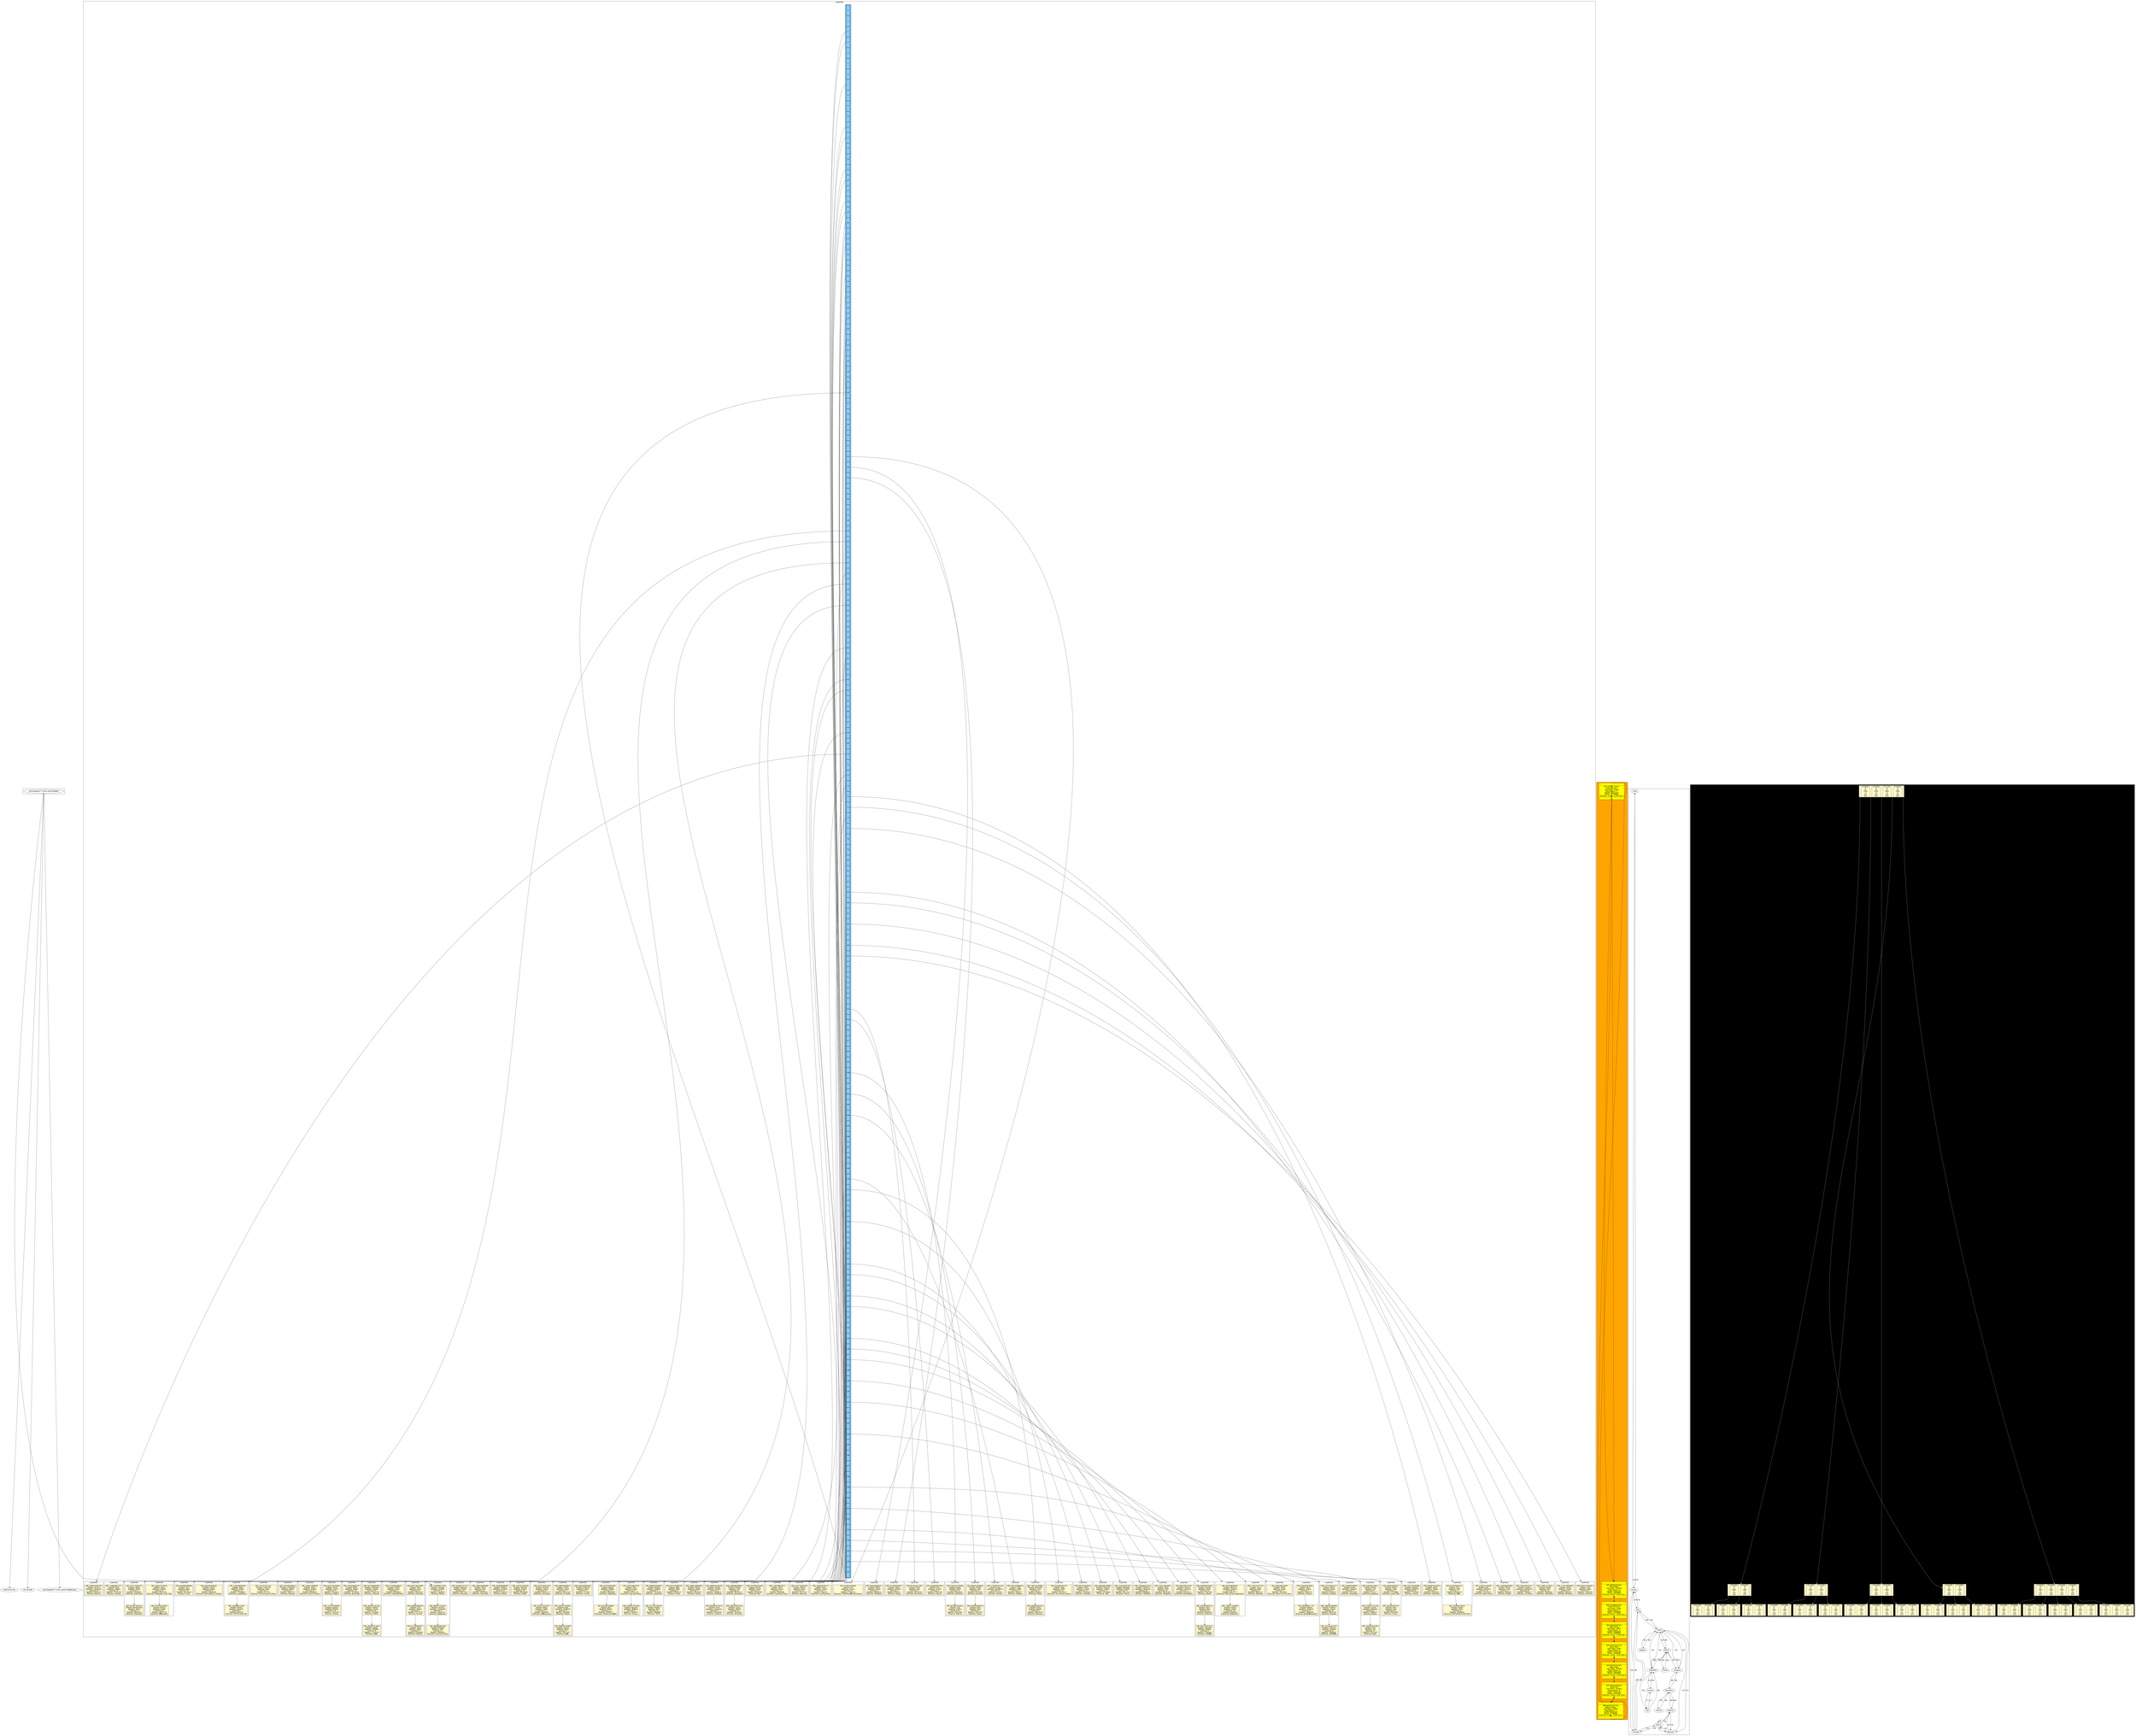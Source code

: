 digraph D {
 compound=true;
graph [size = 87];

subgraph cluster_BlockChain {

	 BCe0255ae69e9277129011a04876588bf0[label="e0255ae69e9277129011a04876588bf0"]

}subgraph cluster_TablaHash{
rankdir="LR";
 node[style=filled, fillcolor=lightskyblue,shape=rect];
graph[label="CLIENTES"];
 parent[label=<
<table border='1' cellborder='1'>
<tr><td port='port_0' HEIGHT="100">0</td></tr><tr><td port='port_1' HEIGHT="100">1</td></tr><tr><td port='port_2' HEIGHT="100">2</td></tr><tr><td port='port_3' HEIGHT="100">3</td></tr><tr><td port='port_4' HEIGHT="100">4</td></tr><tr><td port='port_5' HEIGHT="100">5</td></tr><tr><td port='port_6' HEIGHT="100">6</td></tr><tr><td port='port_7' HEIGHT="100">7</td></tr><tr><td port='port_8' HEIGHT="100">8</td></tr><tr><td port='port_9' HEIGHT="100">9</td></tr><tr><td port='port_10' HEIGHT="100">10</td></tr><tr><td port='port_11' HEIGHT="100">11</td></tr><tr><td port='port_12' HEIGHT="100">12</td></tr><tr><td port='port_13' HEIGHT="100">13</td></tr><tr><td port='port_14' HEIGHT="100">14</td></tr><tr><td port='port_15' HEIGHT="100">15</td></tr><tr><td port='port_16' HEIGHT="100">16</td></tr><tr><td port='port_17' HEIGHT="100">17</td></tr><tr><td port='port_18' HEIGHT="100">18</td></tr><tr><td port='port_19' HEIGHT="100">19</td></tr><tr><td port='port_20' HEIGHT="100">20</td></tr><tr><td port='port_21' HEIGHT="100">21</td></tr><tr><td port='port_22' HEIGHT="100">22</td></tr><tr><td port='port_23' HEIGHT="100">23</td></tr><tr><td port='port_24' HEIGHT="100">24</td></tr><tr><td port='port_25' HEIGHT="100">25</td></tr><tr><td port='port_26' HEIGHT="100">26</td></tr><tr><td port='port_27' HEIGHT="100">27</td></tr><tr><td port='port_28' HEIGHT="100">28</td></tr><tr><td port='port_29' HEIGHT="100">29</td></tr><tr><td port='port_30' HEIGHT="100">30</td></tr><tr><td port='port_31' HEIGHT="100">31</td></tr><tr><td port='port_32' HEIGHT="100">32</td></tr><tr><td port='port_33' HEIGHT="100">33</td></tr><tr><td port='port_34' HEIGHT="100">34</td></tr><tr><td port='port_35' HEIGHT="100">35</td></tr><tr><td port='port_36' HEIGHT="100">36</td></tr><tr><td port='port_37' HEIGHT="100">37</td></tr><tr><td port='port_38' HEIGHT="100">38</td></tr><tr><td port='port_39' HEIGHT="100">39</td></tr><tr><td port='port_40' HEIGHT="100">40</td></tr><tr><td port='port_41' HEIGHT="100">41</td></tr><tr><td port='port_42' HEIGHT="100">42</td></tr><tr><td port='port_43' HEIGHT="100">43</td></tr><tr><td port='port_44' HEIGHT="100">44</td></tr><tr><td port='port_45' HEIGHT="100">45</td></tr><tr><td port='port_46' HEIGHT="100">46</td></tr><tr><td port='port_47' HEIGHT="100">47</td></tr><tr><td port='port_48' HEIGHT="100">48</td></tr><tr><td port='port_49' HEIGHT="100">49</td></tr><tr><td port='port_50' HEIGHT="100">50</td></tr><tr><td port='port_51' HEIGHT="100">51</td></tr><tr><td port='port_52' HEIGHT="100">52</td></tr><tr><td port='port_53' HEIGHT="100">53</td></tr><tr><td port='port_54' HEIGHT="100">54</td></tr><tr><td port='port_55' HEIGHT="100">55</td></tr><tr><td port='port_56' HEIGHT="100">56</td></tr><tr><td port='port_57' HEIGHT="100">57</td></tr><tr><td port='port_58' HEIGHT="100">58</td></tr><tr><td port='port_59' HEIGHT="100">59</td></tr><tr><td port='port_60' HEIGHT="100">60</td></tr><tr><td port='port_61' HEIGHT="100">61</td></tr><tr><td port='port_62' HEIGHT="100">62</td></tr><tr><td port='port_63' HEIGHT="100">63</td></tr><tr><td port='port_64' HEIGHT="100">64</td></tr><tr><td port='port_65' HEIGHT="100">65</td></tr><tr><td port='port_66' HEIGHT="100">66</td></tr><tr><td port='port_67' HEIGHT="100">67</td></tr><tr><td port='port_68' HEIGHT="100">68</td></tr><tr><td port='port_69' HEIGHT="100">69</td></tr><tr><td port='port_70' HEIGHT="100">70</td></tr><tr><td port='port_71' HEIGHT="100">71</td></tr><tr><td port='port_72' HEIGHT="100">72</td></tr><tr><td port='port_73' HEIGHT="100">73</td></tr><tr><td port='port_74' HEIGHT="100">74</td></tr><tr><td port='port_75' HEIGHT="100">75</td></tr><tr><td port='port_76' HEIGHT="100">76</td></tr><tr><td port='port_77' HEIGHT="100">77</td></tr><tr><td port='port_78' HEIGHT="100">78</td></tr><tr><td port='port_79' HEIGHT="100">79</td></tr><tr><td port='port_80' HEIGHT="100">80</td></tr><tr><td port='port_81' HEIGHT="100">81</td></tr><tr><td port='port_82' HEIGHT="100">82</td></tr><tr><td port='port_83' HEIGHT="100">83</td></tr><tr><td port='port_84' HEIGHT="100">84</td></tr><tr><td port='port_85' HEIGHT="100">85</td></tr><tr><td port='port_86' HEIGHT="100">86</td></tr><tr><td port='port_87' HEIGHT="100">87</td></tr><tr><td port='port_88' HEIGHT="100">88</td></tr><tr><td port='port_89' HEIGHT="100">89</td></tr><tr><td port='port_90' HEIGHT="100">90</td></tr><tr><td port='port_91' HEIGHT="100">91</td></tr><tr><td port='port_92' HEIGHT="100">92</td></tr><tr><td port='port_93' HEIGHT="100">93</td></tr><tr><td port='port_94' HEIGHT="100">94</td></tr><tr><td port='port_95' HEIGHT="100">95</td></tr><tr><td port='port_96' HEIGHT="100">96</td></tr><tr><td port='port_97' HEIGHT="100">97</td></tr><tr><td port='port_98' HEIGHT="100">98</td></tr><tr><td port='port_99' HEIGHT="100">99</td></tr><tr><td port='port_100' HEIGHT="100">100</td></tr><tr><td port='port_101' HEIGHT="100">101</td></tr><tr><td port='port_102' HEIGHT="100">102</td></tr><tr><td port='port_103' HEIGHT="100">103</td></tr><tr><td port='port_104' HEIGHT="100">104</td></tr><tr><td port='port_105' HEIGHT="100">105</td></tr><tr><td port='port_106' HEIGHT="100">106</td></tr><tr><td port='port_107' HEIGHT="100">107</td></tr><tr><td port='port_108' HEIGHT="100">108</td></tr><tr><td port='port_109' HEIGHT="100">109</td></tr><tr><td port='port_110' HEIGHT="100">110</td></tr><tr><td port='port_111' HEIGHT="100">111</td></tr><tr><td port='port_112' HEIGHT="100">112</td></tr><tr><td port='port_113' HEIGHT="100">113</td></tr><tr><td port='port_114' HEIGHT="100">114</td></tr><tr><td port='port_115' HEIGHT="100">115</td></tr><tr><td port='port_116' HEIGHT="100">116</td></tr><tr><td port='port_117' HEIGHT="100">117</td></tr><tr><td port='port_118' HEIGHT="100">118</td></tr><tr><td port='port_119' HEIGHT="100">119</td></tr><tr><td port='port_120' HEIGHT="100">120</td></tr><tr><td port='port_121' HEIGHT="100">121</td></tr><tr><td port='port_122' HEIGHT="100">122</td></tr><tr><td port='port_123' HEIGHT="100">123</td></tr><tr><td port='port_124' HEIGHT="100">124</td></tr><tr><td port='port_125' HEIGHT="100">125</td></tr><tr><td port='port_126' HEIGHT="100">126</td></tr><tr><td port='port_127' HEIGHT="100">127</td></tr><tr><td port='port_128' HEIGHT="100">128</td></tr><tr><td port='port_129' HEIGHT="100">129</td></tr><tr><td port='port_130' HEIGHT="100">130</td></tr><tr><td port='port_131' HEIGHT="100">131</td></tr><tr><td port='port_132' HEIGHT="100">132</td></tr><tr><td port='port_133' HEIGHT="100">133</td></tr><tr><td port='port_134' HEIGHT="100">134</td></tr><tr><td port='port_135' HEIGHT="100">135</td></tr><tr><td port='port_136' HEIGHT="100">136</td></tr><tr><td port='port_137' HEIGHT="100">137</td></tr><tr><td port='port_138' HEIGHT="100">138</td></tr><tr><td port='port_139' HEIGHT="100">139</td></tr><tr><td port='port_140' HEIGHT="100">140</td></tr><tr><td port='port_141' HEIGHT="100">141</td></tr><tr><td port='port_142' HEIGHT="100">142</td></tr><tr><td port='port_143' HEIGHT="100">143</td></tr><tr><td port='port_144' HEIGHT="100">144</td></tr><tr><td port='port_145' HEIGHT="100">145</td></tr><tr><td port='port_146' HEIGHT="100">146</td></tr><tr><td port='port_147' HEIGHT="100">147</td></tr></table>
>];
subgraph cluster_Clientes2{
 rankdir="LR";
 node[style=filled, fillcolor=lemonchiffon1, shape=record];
9373184849326[label="DPI: 9373184849326\nNombre: Cheyenne\nApellidos: Stanley\nGenerod: M\nTelefono: 76405798\nDireccion: Coihueco"];
	9373184849326->4818557261434;
4818557261434[label="DPI: 4818557261434\nNombre: Noelani\nApellidos: Strong\nGenerod: M\nTelefono: 47169915\nDireccion: Pilibhit"];
	4818557261434->2919897975502;
2919897975502[label="DPI: 2919897975502\nNombre: Joseph\nApellidos: Wheeler\nGenerod: M\nTelefono: 11391223\nDireccion: Ja�n"];
	}
parent:port_2 -> 9373184849326 [lhead=cluster_Clientes2];

subgraph cluster_Clientes3{
 rankdir="LR";
 node[style=filled, fillcolor=lemonchiffon1, shape=record];
3713082384819[label="DPI: 3713082384819\nNombre: Neville\nApellidos: Sears\nGenerod: F\nTelefono: 38038604\nDireccion: Oberpullendorf"];
	}
parent:port_3 -> 3713082384819 [lhead=cluster_Clientes3];

subgraph cluster_Clientes7{
 rankdir="LR";
 node[style=filled, fillcolor=lemonchiffon1, shape=record];
4873746570663[label="DPI: 4873746570663\nNombre: Edan\nApellidos: Jarvis\nGenerod: M\nTelefono: 56056140\nDireccion: Cincinnati"];
	4873746570663->4408643895203;
4408643895203[label="DPI: 4408643895203\nNombre: Carl\nApellidos: Hurley\nGenerod: F\nTelefono: 32775706\nDireccion: Termoli"];
	4408643895203->6778404083327;
6778404083327[label="DPI: 6778404083327\nNombre: Tarik\nApellidos: Mayer\nGenerod: F\nTelefono: 62434099\nDireccion: Glasgow"];
	}
parent:port_7 -> 4873746570663 [lhead=cluster_Clientes7];

subgraph cluster_Clientes11{
 rankdir="LR";
 node[style=filled, fillcolor=lemonchiffon1, shape=record];
5420601357515[label="DPI: 5420601357515\nNombre: Jameson\nApellidos: Norton\nGenerod: M\nTelefono: 69077353\nDireccion: Barrhead"];
	}
parent:port_11 -> 5420601357515 [lhead=cluster_Clientes11];

subgraph cluster_Clientes12{
 rankdir="LR";
 node[style=filled, fillcolor=lemonchiffon1, shape=record];
1883140684968[label="DPI: 1883140684968\nNombre: Sierra\nApellidos: Hart\nGenerod: M\nTelefono: 33978924\nDireccion: Chicoutimi"];
	}
parent:port_12 -> 1883140684968 [lhead=cluster_Clientes12];

subgraph cluster_Clientes15{
 rankdir="LR";
 node[style=filled, fillcolor=lemonchiffon1, shape=record];
8329008488995[label="DPI: 8329008488995\nNombre: Sydnee\nApellidos: Erickson\nGenerod: M\nTelefono: 61826120\nDireccion: Mezen"];
	}
parent:port_15 -> 8329008488995 [lhead=cluster_Clientes15];

subgraph cluster_Clientes16{
 rankdir="LR";
 node[style=filled, fillcolor=lemonchiffon1, shape=record];
1297611362336[label="DPI: 1297611362336\nNombre: Maryam\nApellidos: Frazier\nGenerod: M\nTelefono: 96152696\nDireccion: Mellet"];
	}
parent:port_16 -> 1297611362336 [lhead=cluster_Clientes16];

subgraph cluster_Clientes18{
 rankdir="LR";
 node[style=filled, fillcolor=lemonchiffon1, shape=record];
0518724331258[label="DPI: 0518724331258\nNombre: Richard\nApellidos: Sexton\nGenerod: M\nTelefono: 65291137\nDireccion: Sevastopol"];
	0518724331258->9129275415670;
9129275415670[label="DPI: 9129275415670\nNombre: Xenos\nApellidos: Valdez\nGenerod: F\nTelefono: 36593937\nDireccion: Ch�teauroux"];
	}
parent:port_18 -> 0518724331258 [lhead=cluster_Clientes18];

subgraph cluster_Clientes19{
 rankdir="LR";
 node[style=filled, fillcolor=lemonchiffon1, shape=record];
4983784286071[label="DPI: 4983784286071\nNombre: Carlos\nApellidos: Cortez\nGenerod: F\nTelefono: 60615140\nDireccion: Lo Espejo"];
	4983784286071->5687015749487;
5687015749487[label="DPI: 5687015749487\nNombre: Kylie\nApellidos: Frederick\nGenerod: F\nTelefono: 9350899\nDireccion: Fauglia"];
	5687015749487->9993692792863;
9993692792863[label="DPI: 9993692792863\nNombre: Sawyer\nApellidos: Reyes\nGenerod: F\nTelefono: 56671027\nDireccion: Ja�n"];
	}
parent:port_19 -> 4983784286071 [lhead=cluster_Clientes19];

subgraph cluster_Clientes20{
 rankdir="LR";
 node[style=filled, fillcolor=lemonchiffon1, shape=record];
4977643504260[label="DPI: 4977643504260\nNombre: Jessica\nApellidos: Phillips\nGenerod: M\nTelefono: 60645869\nDireccion: Mapiripana"];
	4977643504260->6474194328868;
6474194328868[label="DPI: 6474194328868\nNombre: Jael\nApellidos: Brooks\nGenerod: M\nTelefono: 20006857\nDireccion: Chalon-sur-Sa�ne"];
	}
parent:port_20 -> 4977643504260 [lhead=cluster_Clientes20];

subgraph cluster_Clientes21{
 rankdir="LR";
 node[style=filled, fillcolor=lemonchiffon1, shape=record];
1078746593749[label="DPI: 1078746593749\nNombre: Kibo\nApellidos: Payne\nGenerod: F\nTelefono: 48791153\nDireccion: Lens-Saint-Remy"];
	1078746593749->8196321793109;
8196321793109[label="DPI: 8196321793109\nNombre: Bernard\nApellidos: Hoffman\nGenerod: F\nTelefono: 30606377\nDireccion: Grimma"];
	}
parent:port_21 -> 1078746593749 [lhead=cluster_Clientes21];

subgraph cluster_Clientes22{
 rankdir="LR";
 node[style=filled, fillcolor=lemonchiffon1, shape=record];
8669591306594[label="DPI: 8669591306594\nNombre: Rachel\nApellidos: Hatfield\nGenerod: F\nTelefono: 73214286\nDireccion: Camarones"];
	8669591306594->3111231296750;
3111231296750[label="DPI: 3111231296750\nNombre: Noelani\nApellidos: Buck\nGenerod: M\nTelefono: 44669987\nDireccion: Millet"];
	}
parent:port_22 -> 8669591306594 [lhead=cluster_Clientes22];

subgraph cluster_Clientes25{
 rankdir="LR";
 node[style=filled, fillcolor=lemonchiffon1, shape=record];
2686125895389[label="DPI: 2686125895389\nNombre: Nathan\nApellidos: Briggs\nGenerod: F\nTelefono: 46453032\nDireccion: Limena"];
	}
parent:port_25 -> 2686125895389 [lhead=cluster_Clientes25];

subgraph cluster_Clientes26{
 rankdir="LR";
 node[style=filled, fillcolor=lemonchiffon1, shape=record];
5999555549138[label="DPI: 5999555549138\nNombre: George\nApellidos: Moreno\nGenerod: F\nTelefono: 34288324\nDireccion: Markham"];
	5999555549138->8930381072670;
8930381072670[label="DPI: 8930381072670\nNombre: Tarik\nApellidos: Stevenson\nGenerod: F\nTelefono: 43235336\nDireccion: Cockburn"];
	}
parent:port_26 -> 5999555549138 [lhead=cluster_Clientes26];

subgraph cluster_Clientes29{
 rankdir="LR";
 node[style=filled, fillcolor=lemonchiffon1, shape=record];
4606480269853[label="DPI: 4606480269853\nNombre: Hashim\nApellidos: York\nGenerod: M\nTelefono: 38874219\nDireccion: Jauchelette"];
	4606480269853->8460220587345;
8460220587345[label="DPI: 8460220587345\nNombre: Lucius\nApellidos: Malone\nGenerod: M\nTelefono: 55534561\nDireccion: Assiniboia"];
	}
parent:port_29 -> 4606480269853 [lhead=cluster_Clientes29];

subgraph cluster_Clientes31{
 rankdir="LR";
 node[style=filled, fillcolor=lemonchiffon1, shape=record];
5673491525039[label="DPI: 5673491525039\nNombre: Jessica\nApellidos: Lyons\nGenerod: M\nTelefono: 84009788\nDireccion: Ede"];
	}
parent:port_31 -> 5673491525039 [lhead=cluster_Clientes31];

subgraph cluster_Clientes33{
 rankdir="LR";
 node[style=filled, fillcolor=lemonchiffon1, shape=record];
1706798815673[label="DPI: 1706798815673\nNombre: Maris\nApellidos: Mccoy\nGenerod: M\nTelefono: 96634099\nDireccion: Saint-Jean-Geest"];
	}
parent:port_33 -> 1706798815673 [lhead=cluster_Clientes33];

subgraph cluster_Clientes35{
 rankdir="LR";
 node[style=filled, fillcolor=lemonchiffon1, shape=record];
5537726361959[label="DPI: 5537726361959\nNombre: Fatima\nApellidos: Byers\nGenerod: M\nTelefono: 53537553\nDireccion: Bayreuth"];
	}
parent:port_35 -> 5537726361959 [lhead=cluster_Clientes35];

subgraph cluster_Clientes36{
 rankdir="LR";
 node[style=filled, fillcolor=lemonchiffon1, shape=record];
2566539704112[label="DPI: 2566539704112\nNombre: Raya\nApellidos: Carson\nGenerod: F\nTelefono: 2564732\nDireccion: Sart-Eustache"];
	}
parent:port_36 -> 2566539704112 [lhead=cluster_Clientes36];

subgraph cluster_Clientes42{
 rankdir="LR";
 node[style=filled, fillcolor=lemonchiffon1, shape=record];
3279031564682[label="DPI: 3279031564682\nNombre: Kai\nApellidos: Franco\nGenerod: M\nTelefono: 77891911\nDireccion: Grand-Rosi�re-Hottomont"];
	}
parent:port_42 -> 3279031564682 [lhead=cluster_Clientes42];

subgraph cluster_Clientes43{
 rankdir="LR";
 node[style=filled, fillcolor=lemonchiffon1, shape=record];
5654548344527[label="DPI: 5654548344527\nNombre: Asher\nApellidos: Terrell\nGenerod: F\nTelefono: 59693314\nDireccion: Waitakere"];
	}
parent:port_43 -> 5654548344527 [lhead=cluster_Clientes43];

subgraph cluster_Clientes44{
 rankdir="LR";
 node[style=filled, fillcolor=lemonchiffon1, shape=record];
5737603292072[label="DPI: 5737603292072\nNombre: Nolan\nApellidos: Howard\nGenerod: F\nTelefono: 9689111\nDireccion: Lampa"];
	}
parent:port_44 -> 5737603292072 [lhead=cluster_Clientes44];

subgraph cluster_Clientes49{
 rankdir="LR";
 node[style=filled, fillcolor=lemonchiffon1, shape=record];
7139580611377[label="DPI: 7139580611377\nNombre: Mara\nApellidos: Wilkins\nGenerod: M\nTelefono: 76795189\nDireccion: Miryang"];
	}
parent:port_49 -> 7139580611377 [lhead=cluster_Clientes49];

subgraph cluster_Clientes50{
 rankdir="LR";
 node[style=filled, fillcolor=lemonchiffon1, shape=record];
9757178323374[label="DPI: 9757178323374\nNombre: Hayfa\nApellidos: Duran\nGenerod: F\nTelefono: 53409581\nDireccion: Grand-Leez"];
	9757178323374->8513677824322;
8513677824322[label="DPI: 8513677824322\nNombre: Buckminster\nApellidos: Nixon\nGenerod: F\nTelefono: 66655914\nDireccion: Enterprise"];
	}
parent:port_50 -> 9757178323374 [lhead=cluster_Clientes50];

subgraph cluster_Clientes52{
 rankdir="LR";
 node[style=filled, fillcolor=lemonchiffon1, shape=record];
2495374578416[label="DPI: 2495374578416\nNombre: Quinn\nApellidos: Shelton\nGenerod: F\nTelefono: 53287026\nDireccion: Waidhofen an der Ybbs"];
	2495374578416->9759532410044;
9759532410044[label="DPI: 9759532410044\nNombre: Declan\nApellidos: Bright\nGenerod: M\nTelefono: 99697163\nDireccion: R�dermark"];
	}
parent:port_52 -> 2495374578416 [lhead=cluster_Clientes52];

subgraph cluster_Clientes53{
 rankdir="LR";
 node[style=filled, fillcolor=lemonchiffon1, shape=record];
6853678660409[label="DPI: 6853678660409\nNombre: Shoshana\nApellidos: Howe\nGenerod: F\nTelefono: 4727606\nDireccion: Futrono"];
	}
parent:port_53 -> 6853678660409 [lhead=cluster_Clientes53];

subgraph cluster_Clientes54{
 rankdir="LR";
 node[style=filled, fillcolor=lemonchiffon1, shape=record];
9502963398846[label="DPI: 9502963398846\nNombre: Levi\nApellidos: Rojas\nGenerod: M\nTelefono: 58118245\nDireccion: Ways"];
	}
parent:port_54 -> 9502963398846 [lhead=cluster_Clientes54];

subgraph cluster_Clientes56{
 rankdir="LR";
 node[style=filled, fillcolor=lemonchiffon1, shape=record];
6581381668196[label="DPI: 6581381668196\nNombre: Calista\nApellidos: Atkins\nGenerod: F\nTelefono: 36063466\nDireccion: Sant'Eufemia a Maiella"];
	}
parent:port_56 -> 6581381668196 [lhead=cluster_Clientes56];

subgraph cluster_Clientes60{
 rankdir="LR";
 node[style=filled, fillcolor=lemonchiffon1, shape=record];
7595039835360[label="DPI: 7595039835360\nNombre: Jesse\nApellidos: Molina\nGenerod: M\nTelefono: 17639809\nDireccion: Gandhidham"];
	7595039835360->1446098715428;
1446098715428[label="DPI: 1446098715428\nNombre: Phelan\nApellidos: Ramirez\nGenerod: F\nTelefono: 6803143\nDireccion: Ville de Maniwaki"];
	}
parent:port_60 -> 7595039835360 [lhead=cluster_Clientes60];

subgraph cluster_Clientes61{
 rankdir="LR";
 node[style=filled, fillcolor=lemonchiffon1, shape=record];
9571373488729[label="DPI: 9571373488729\nNombre: Keely\nApellidos: Kline\nGenerod: F\nTelefono: 58961572\nDireccion: Gooik"];
	}
parent:port_61 -> 9571373488729 [lhead=cluster_Clientes61];

subgraph cluster_Clientes63{
 rankdir="LR";
 node[style=filled, fillcolor=lemonchiffon1, shape=record];
1107471077147[label="DPI: 1107471077147\nNombre: Chadwick\nApellidos: Ayala\nGenerod: F\nTelefono: 567790\nDireccion: San Giovanni la Punta"];
	}
parent:port_63 -> 1107471077147 [lhead=cluster_Clientes63];

subgraph cluster_Clientes64{
 rankdir="LR";
 node[style=filled, fillcolor=lemonchiffon1, shape=record];
3357030498212[label="DPI: 3357030498212\nNombre: Chancellor\nApellidos: Adkins\nGenerod: F\nTelefono: 93692715\nDireccion: Bassiano"];
	}
parent:port_64 -> 3357030498212 [lhead=cluster_Clientes64];

subgraph cluster_Clientes68{
 rankdir="LR";
 node[style=filled, fillcolor=lemonchiffon1, shape=record];
5530157984908[label="DPI: 5530157984908\nNombre: Tanya\nApellidos: Dunlap\nGenerod: M\nTelefono: 29998653\nDireccion: Selva di Cadore"];
	}
parent:port_68 -> 5530157984908 [lhead=cluster_Clientes68];

subgraph cluster_Clientes70{
 rankdir="LR";
 node[style=filled, fillcolor=lemonchiffon1, shape=record];
0083192945182[label="DPI: 0083192945182\nNombre: Octavia\nApellidos: Velasquez\nGenerod: M\nTelefono: 50264157\nDireccion: Biryuch"];
	}
parent:port_70 -> 0083192945182 [lhead=cluster_Clientes70];

subgraph cluster_Clientes72{
 rankdir="LR";
 node[style=filled, fillcolor=lemonchiffon1, shape=record];
6412735533384[label="DPI: 6412735533384\nNombre: Wyatt\nApellidos: Garcia\nGenerod: F\nTelefono: 53510815\nDireccion: Gulfport"];
	6412735533384->1251970308392;
1251970308392[label="DPI: 1251970308392\nNombre: Jasmine\nApellidos: Preston\nGenerod: M\nTelefono: 17452378\nDireccion: Ponoka"];
	}
parent:port_72 -> 6412735533384 [lhead=cluster_Clientes72];

subgraph cluster_Clientes73{
 rankdir="LR";
 node[style=filled, fillcolor=lemonchiffon1, shape=record];
7501929582237[label="DPI: 7501929582237\nNombre: Blake\nApellidos: Palmer\nGenerod: M\nTelefono: 52216944\nDireccion: Anchorage"];
	}
parent:port_73 -> 7501929582237 [lhead=cluster_Clientes73];

subgraph cluster_Clientes74{
 rankdir="LR";
 node[style=filled, fillcolor=lemonchiffon1, shape=record];
6356873104326[label="DPI: 6356873104326\nNombre: Wyatt\nApellidos: Tillman\nGenerod: F\nTelefono: 87363420\nDireccion: Wolvertem"];
	}
parent:port_74 -> 6356873104326 [lhead=cluster_Clientes74];

subgraph cluster_Clientes75{
 rankdir="LR";
 node[style=filled, fillcolor=lemonchiffon1, shape=record];
6512903047531[label="DPI: 6512903047531\nNombre: Ulric\nApellidos: Wolf\nGenerod: F\nTelefono: 86420478\nDireccion: Ja�n"];
	6512903047531->0556854739331;
0556854739331[label="DPI: 0556854739331\nNombre: Martin\nApellidos: Moss\nGenerod: F\nTelefono: 58898832\nDireccion: Bad Neuenahr-Ahrweiler"];
	}
parent:port_75 -> 6512903047531 [lhead=cluster_Clientes75];

subgraph cluster_Clientes76{
 rankdir="LR";
 node[style=filled, fillcolor=lemonchiffon1, shape=record];
1259290137536[label="DPI: 1259290137536\nNombre: Marsden\nApellidos: Mueller\nGenerod: F\nTelefono: 14409926\nDireccion: Bekasi"];
	1259290137536->8946371181420;
8946371181420[label="DPI: 8946371181420\nNombre: Zenaida\nApellidos: Castaneda\nGenerod: F\nTelefono: 28201222\nDireccion: Balikpapan"];
	8946371181420->5863863821928;
5863863821928[label="DPI: 5863863821928\nNombre: Brenden\nApellidos: Solis\nGenerod: M\nTelefono: 49609001\nDireccion: San Juan de Dios"];
	}
parent:port_76 -> 1259290137536 [lhead=cluster_Clientes76];

subgraph cluster_Clientes77{
 rankdir="LR";
 node[style=filled, fillcolor=lemonchiffon1, shape=record];
2146121164569[label="DPI: 2146121164569\nNombre: Jack\nApellidos: Peterson\nGenerod: M\nTelefono: 16479509\nDireccion: Saint-Vincent"];
	}
parent:port_77 -> 2146121164569 [lhead=cluster_Clientes77];

subgraph cluster_Clientes83{
 rankdir="LR";
 node[style=filled, fillcolor=lemonchiffon1, shape=record];
7404926693939[label="DPI: 7404926693939\nNombre: Xerxes\nApellidos: Gross\nGenerod: F\nTelefono: 3660425\nDireccion: Hospet"];
	}
parent:port_83 -> 7404926693939 [lhead=cluster_Clientes83];

subgraph cluster_Clientes84{
 rankdir="LR";
 node[style=filled, fillcolor=lemonchiffon1, shape=record];
2924104525712[label="DPI: 2924104525712\nNombre: Camilla\nApellidos: Henderson\nGenerod: M\nTelefono: 74966517\nDireccion: Los Patios"];
	}
parent:port_84 -> 2924104525712 [lhead=cluster_Clientes84];

subgraph cluster_Clientes86{
 rankdir="LR";
 node[style=filled, fillcolor=lemonchiffon1, shape=record];
5790511778222[label="DPI: 5790511778222\nNombre: Hedda\nApellidos: Pate\nGenerod: M\nTelefono: 70050863\nDireccion: Yellowknife"];
	}
parent:port_86 -> 5790511778222 [lhead=cluster_Clientes86];

subgraph cluster_Clientes88{
 rankdir="LR";
 node[style=filled, fillcolor=lemonchiffon1, shape=record];
1747479684508[label="DPI: 1747479684508\nNombre: Daria\nApellidos: Trujillo\nGenerod: F\nTelefono: 44025971\nDireccion: Burdinne"];
	}
parent:port_88 -> 1747479684508 [lhead=cluster_Clientes88];

subgraph cluster_Clientes89{
 rankdir="LR";
 node[style=filled, fillcolor=lemonchiffon1, shape=record];
8324722614641[label="DPI: 8324722614641\nNombre: Suki\nApellidos: Kemp\nGenerod: F\nTelefono: 41906256\nDireccion: Rovereto"];
	}
parent:port_89 -> 8324722614641 [lhead=cluster_Clientes89];

subgraph cluster_Clientes94{
 rankdir="LR";
 node[style=filled, fillcolor=lemonchiffon1, shape=record];
8279254155582[label="DPI: 8279254155582\nNombre: Bruce\nApellidos: Diaz\nGenerod: F\nTelefono: 38762836\nDireccion: Bon Accord"];
	}
parent:port_94 -> 8279254155582 [lhead=cluster_Clientes94];

subgraph cluster_Clientes95{
 rankdir="LR";
 node[style=filled, fillcolor=lemonchiffon1, shape=record];
4420836927683[label="DPI: 4420836927683\nNombre: Otto\nApellidos: Powers\nGenerod: F\nTelefono: 59850746\nDireccion: Lautaro"];
	}
parent:port_95 -> 4420836927683 [lhead=cluster_Clientes95];

subgraph cluster_Clientes100{
 rankdir="LR";
 node[style=filled, fillcolor=lemonchiffon1, shape=record];
2051621259388[label="DPI: 2051621259388\nNombre: Jordan\nApellidos: Kline\nGenerod: M\nTelefono: 99018658\nDireccion: Lukhovitsy"];
	2051621259388->8479915254812;
8479915254812[label="DPI: 8479915254812\nNombre: Clio\nApellidos: Mullen\nGenerod: M\nTelefono: 64350492\nDireccion: Beerzel"];
	}
parent:port_100 -> 2051621259388 [lhead=cluster_Clientes100];

subgraph cluster_Clientes102{
 rankdir="LR";
 node[style=filled, fillcolor=lemonchiffon1, shape=record];
9991675839622[label="DPI: 9991675839622\nNombre: Xander\nApellidos: Leon\nGenerod: M\nTelefono: 66761300\nDireccion: Saavedra"];
	9991675839622->0441666186474;
0441666186474[label="DPI: 0441666186474\nNombre: Alice\nApellidos: Rosa\nGenerod: F\nTelefono: 32918320\nDireccion: Juneau"];
	}
parent:port_102 -> 9991675839622 [lhead=cluster_Clientes102];

subgraph cluster_Clientes104{
 rankdir="LR";
 node[style=filled, fillcolor=lemonchiffon1, shape=record];
1732981910144[label="DPI: 1732981910144\nNombre: Dana\nApellidos: Blackburn\nGenerod: M\nTelefono: 6752636\nDireccion: Terrance"];
	}
parent:port_104 -> 1732981910144 [lhead=cluster_Clientes104];

subgraph cluster_Clientes110{
 rankdir="LR";
 node[style=filled, fillcolor=lemonchiffon1, shape=record];
7951782069410[label="DPI: 7951782069410\nNombre: Suki\nApellidos: Griffin\nGenerod: F\nTelefono: 28598377\nDireccion: Spokane"];
	}
parent:port_110 -> 7951782069410 [lhead=cluster_Clientes110];

subgraph cluster_Clientes111{
 rankdir="LR";
 node[style=filled, fillcolor=lemonchiffon1, shape=record];
7406721062987[label="DPI: 7406721062987\nNombre: Alexander\nApellidos: Lowe\nGenerod: F\nTelefono: 8918013\nDireccion: Orbais"];
	7406721062987->5846433322355;
5846433322355[label="DPI: 5846433322355\nNombre: Erich\nApellidos: Bender\nGenerod: F\nTelefono: 98874616\nDireccion: Enterpris"];
	}
parent:port_111 -> 7406721062987 [lhead=cluster_Clientes111];

subgraph cluster_Clientes114{
 rankdir="LR";
 node[style=filled, fillcolor=lemonchiffon1, shape=record];
4333002035702[label="DPI: 4333002035702\nNombre: Gage\nApellidos: Short\nGenerod: M\nTelefono: 30678124\nDireccion: San Giovanni Lipioni"];
	}
parent:port_114 -> 4333002035702 [lhead=cluster_Clientes114];

subgraph cluster_Clientes118{
 rankdir="LR";
 node[style=filled, fillcolor=lemonchiffon1, shape=record];
8407153328554[label="DPI: 8407153328554\nNombre: Elton\nApellidos: Conner\nGenerod: M\nTelefono: 75264338\nDireccion: Warangal"];
	}
parent:port_118 -> 8407153328554 [lhead=cluster_Clientes118];

subgraph cluster_Clientes119{
 rankdir="LR";
 node[style=filled, fillcolor=lemonchiffon1, shape=record];
8064006748995[label="DPI: 8064006748995\nNombre: Christine\nApellidos: Melton\nGenerod: F\nTelefono: 53740864\nDireccion: Velsk"];
	}
parent:port_119 -> 8064006748995 [lhead=cluster_Clientes119];

subgraph cluster_Clientes121{
 rankdir="LR";
 node[style=filled, fillcolor=lemonchiffon1, shape=record];
1223422007837[label="DPI: 1223422007837\nNombre: Penelope\nApellidos: Puckett\nGenerod: M\nTelefono: 46211514\nDireccion: Carlton"];
	}
parent:port_121 -> 1223422007837 [lhead=cluster_Clientes121];

subgraph cluster_Clientes122{
 rankdir="LR";
 node[style=filled, fillcolor=lemonchiffon1, shape=record];
1094582216154[label="DPI: 1094582216154\nNombre: Deborah\nApellidos: Velasquez\nGenerod: M\nTelefono: 84966661\nDireccion: Veldegem"];
	}
parent:port_122 -> 1094582216154 [lhead=cluster_Clientes122];

subgraph cluster_Clientes125{
 rankdir="LR";
 node[style=filled, fillcolor=lemonchiffon1, shape=record];
7631742416697[label="DPI: 7631742416697\nNombre: Plato\nApellidos: Pitts\nGenerod: M\nTelefono: 39535188\nDireccion: Mespelare"];
	}
parent:port_125 -> 7631742416697 [lhead=cluster_Clientes125];

subgraph cluster_Clientes126{
 rankdir="LR";
 node[style=filled, fillcolor=lemonchiffon1, shape=record];
0967595311362[label="DPI: 0967595311362\nNombre: Kuame\nApellidos: Schwartz\nGenerod: F\nTelefono: 54160214\nDireccion: Bloomington"];
	}
parent:port_126 -> 0967595311362 [lhead=cluster_Clientes126];

subgraph cluster_Clientes127{
 rankdir="LR";
 node[style=filled, fillcolor=lemonchiffon1, shape=record];
9593489235355[label="DPI: 9593489235355\nNombre: Cassidy\nApellidos: Myers\nGenerod: M\nTelefono: 73287096\nDireccion: Amelia"];
	9593489235355->0193318085715;
0193318085715[label="DPI: 0193318085715\nNombre: Oscar\nApellidos: Bass\nGenerod: M\nTelefono: 68260903\nDireccion: Wabamun"];
	0193318085715->0337525975251;
0337525975251[label="DPI: 0337525975251\nNombre: Chandler\nApellidos: Beasley\nGenerod: F\nTelefono: 70366455\nDireccion: Ougr�e"];
	}
parent:port_127 -> 9593489235355 [lhead=cluster_Clientes127];

subgraph cluster_Clientes129{
 rankdir="LR";
 node[style=filled, fillcolor=lemonchiffon1, shape=record];
6047908344341[label="DPI: 6047908344341\nNombre: Minerva\nApellidos: Mcguire\nGenerod: M\nTelefono: 48275777\nDireccion: Cabo de Santo Agostinho"];
	6047908344341->7638177262969;
7638177262969[label="DPI: 7638177262969\nNombre: Daniel\nApellidos: Stokes\nGenerod: M\nTelefono: 8046090\nDireccion: Bridgwater"];
	}
parent:port_129 -> 6047908344341 [lhead=cluster_Clientes129];

subgraph cluster_Clientes131{
 rankdir="LR";
 node[style=filled, fillcolor=lemonchiffon1, shape=record];
7730727817255[label="DPI: 7730727817255\nNombre: Louis\nApellidos: Reed\nGenerod: F\nTelefono: 58330113\nDireccion: Kakinada"];
	}
parent:port_131 -> 7730727817255 [lhead=cluster_Clientes131];

subgraph cluster_Clientes134{
 rankdir="LR";
 node[style=filled, fillcolor=lemonchiffon1, shape=record];
2285230624658[label="DPI: 2285230624658\nNombre: Stone\nApellidos: Drake\nGenerod: F\nTelefono: 20510655\nDireccion: Santa Cruz de Lorica"];
	}
parent:port_134 -> 2285230624658 [lhead=cluster_Clientes134];

subgraph cluster_Clientes139{
 rankdir="LR";
 node[style=filled, fillcolor=lemonchiffon1, shape=record];
2504339476483[label="DPI: 2504339476483\nNombre: Alan\nApellidos: Mercer\nGenerod: F\nTelefono: 53600732\nDireccion: Caledon"];
	2504339476483->6992889371767;
6992889371767[label="DPI: 6992889371767\nNombre: Robert\nApellidos: Woodard\nGenerod: M\nTelefono: 45963396\nDireccion: Eisenh�ttenstadt"];
	}
parent:port_139 -> 2504339476483 [lhead=cluster_Clientes139];

subgraph cluster_Clientes141{
 rankdir="LR";
 node[style=filled, fillcolor=lemonchiffon1, shape=record];
9737919315677[label="DPI: 9737919315677\nNombre: Rahim\nApellidos: Eaton\nGenerod: F\nTelefono: 62560213\nDireccion: Gondiya"];
	9737919315677->2485357006993;
2485357006993[label="DPI: 2485357006993\nNombre: Vladimir\nApellidos: Graves\nGenerod: M\nTelefono: 88235123\nDireccion: Osgoode"];
	2485357006993->3122541912561;
3122541912561[label="DPI: 3122541912561\nNombre: Charissa\nApellidos: Shannon\nGenerod: M\nTelefono: 10668047\nDireccion: Medell�n"];
	}
parent:port_141 -> 9737919315677 [lhead=cluster_Clientes141];

subgraph cluster_Clientes143{
 rankdir="LR";
 node[style=filled, fillcolor=lemonchiffon1, shape=record];
6190562330091[label="DPI: 6190562330091\nNombre: Judah\nApellidos: Simmons\nGenerod: F\nTelefono: 35274093\nDireccion: Chandrapur"];
	}
parent:port_143 -> 6190562330091 [lhead=cluster_Clientes143];

subgraph cluster_Clientes144{
 rankdir="LR";
 node[style=filled, fillcolor=lemonchiffon1, shape=record];
8101825129672[label="DPI: 8101825129672\nNombre: Ifeoma\nApellidos: Lee\nGenerod: F\nTelefono: 6751577\nDireccion: Judenburg"];
	8101825129672->6782015741228;
6782015741228[label="DPI: 6782015741228\nNombre: Carson\nApellidos: Espinoza\nGenerod: F\nTelefono: 26685477\nDireccion: Aylmer"];
	6782015741228->1830026212000;
1830026212000[label="DPI: 1830026212000\nNombre: Fritz\nApellidos: Lee\nGenerod: M\nTelefono: 56310167\nDireccion: Jambi"];
	}
parent:port_144 -> 8101825129672 [lhead=cluster_Clientes144];

subgraph cluster_Clientes145{
 rankdir="LR";
 node[style=filled, fillcolor=lemonchiffon1, shape=record];
4004020583237[label="DPI: 4004020583237\nNombre: Sandra\nApellidos: Yates\nGenerod: F\nTelefono: 77676886\nDireccion: Fraser Lake"];
	4004020583237->2015481997537;
2015481997537[label="DPI: 2015481997537\nNombre: Anne\nApellidos: Leon\nGenerod: M\nTelefono: 90618467\nDireccion: Canora"];
	}
parent:port_145 -> 4004020583237 [lhead=cluster_Clientes145];

subgraph cluster_Clientes146{
 rankdir="LR";
 node[style=filled, fillcolor=lemonchiffon1, shape=record];
4221153302946[label="DPI: 4221153302946\nNombre: Jaquelyn\nApellidos: Andrews\nGenerod: M\nTelefono: 73781005\nDireccion: Lincoln"];
	}
parent:port_146 -> 4221153302946 [lhead=cluster_Clientes146];
}subgraph cluster_LConductores {
	  rankdir=LR;
	 graph[bgcolor = orange]
	 node [shape=record,width=0.25,height =0.25,style=filled, fillcolor=lemonchiffon1];
		edge [color=black,tailclip=false];
	nodesep=1.5;
	ranksep = 0.4; 
	pos1005957733221[fillcolor=yellow,label = "{<ref1>|<data> DPI 1005957733221\nName Rolando\nLast Name : Lopez\nType License : C\nGender: Masculino\nPhone: 247789936\nDirection: 14 Ave. 15-96 Zona 6 | <ref> }"];
	pos3005952367401[fillcolor=yellow,label = "{<ref1>|<data> DPI 3005952367401\nName Pedro\nLast Name : Ordonez\nType License : A\nGender: Masculino\nPhone: 24658966\nDirection: 14 Ave. 15-96 Zona 1 | <ref> }"];
	pos3033988367401[fillcolor=yellow,label = "{<ref1>|<data> DPI 3033988367401\nName Fernanda\nLast Name : Lopez\nType License : C\nGender: Femenino\nPhone: 24778906\nDirection: 14 Ave. 15-96 Zona 4 | <ref> }"];
	pos4005952367401[fillcolor=yellow,label = "{<ref1>|<data> DPI 4005952367401\nName Maria\nLast Name : Alfaro\nType License : A\nGender: Femenino\nPhone: 24888966\nDirection: 14 Ave. 15-96 Zona 7 | <ref> }"];
	pos5004153267401[fillcolor=yellow,label = "{<ref1>|<data> DPI 5004153267401\nName Mario\nLast Name : Altan\nType License : B\nGender: Masculino\nPhone: 24448966\nDirection: 14 Ave. 15-96 Zona 3 | <ref> }"];
	pos6005952367401[fillcolor=yellow,label = "{<ref1>|<data> DPI 6005952367401\nName Segio\nLast Name : Chacon\nType License : B\nGender: Masculino\nPhone: 24658966\nDirection: 14 Ave. 15-96 Zona 8 | <ref> }"];
	pos7805544360001[fillcolor=yellow,label = "{<ref1>|<data> DPI 7805544360001\nName Luis\nLast Name : Ordonez\nType License : B\nGender: Masculino\nPhone: 24650066\nDirection: 14 Ave. 15-96 Zona 2 | <ref> }"];
	pos9805952367756[fillcolor=yellow,label = "{<ref1>|<data> DPI 9805952367756\nName Virginia\nLast Name : Depaz\nType License : C\nGender: Femenino\nPhone: 17766966\nDirection: 14 Ave. 15-96 Zona 5 | <ref> }"];
	pos1005957733221:ref:c -> pos3005952367401:ref1:c[arrowhead=vee, arrowtail=dot, dir=both];
	pos3005952367401:ref1:n -> pos1005957733221:ref:n[arrowhead=vee, arrowtail=dot, dir=both];
	pos3005952367401:ref:c -> pos3033988367401:ref1:c[arrowhead=vee, arrowtail=dot, dir=both];
	pos3033988367401:ref1:n -> pos3005952367401:ref:n[arrowhead=vee, arrowtail=dot, dir=both];
	pos3033988367401:ref:c -> pos4005952367401:ref1:c[arrowhead=vee, arrowtail=dot, dir=both];
	pos4005952367401:ref1:n -> pos3033988367401:ref:n[arrowhead=vee, arrowtail=dot, dir=both];
	pos4005952367401:ref:c -> pos5004153267401:ref1:c[arrowhead=vee, arrowtail=dot, dir=both];
	pos5004153267401:ref1:n -> pos4005952367401:ref:n[arrowhead=vee, arrowtail=dot, dir=both];
	pos5004153267401:ref:c -> pos6005952367401:ref1:c[arrowhead=vee, arrowtail=dot, dir=both];
	pos6005952367401:ref1:n -> pos5004153267401:ref:n[arrowhead=vee, arrowtail=dot, dir=both];
	pos6005952367401:ref:c -> pos7805544360001:ref1:c[arrowhead=vee, arrowtail=dot, dir=both];
	pos7805544360001:ref1:n -> pos6005952367401:ref:n[arrowhead=vee, arrowtail=dot, dir=both];
	pos7805544360001:ref:c -> pos9805952367756:ref1:c[arrowhead=vee, arrowtail=dot, dir=both];
	pos9805952367756:ref1:n -> pos7805544360001:ref:n[arrowhead=vee, arrowtail=dot, dir=both];
	pos1005957733221:ref1:n ->  pos9805952367756:ref:n[dir=forward,arrowhead=vee];
	pos1005957733221:ref1:s ->  pos9805952367756:ref:s[splines="false",dir=back,arrowhead=vee];
	}subgraph cluster_Mapa {

	Cadiz[label="Cadiz"]
	Sevilla[label="Sevilla"]
	Granada[label="Granada"]
	Jaen[label="Jaen"]
	Murcia[label="Murcia"]
	Madrid[label="Madrid"]
	Valencia[label="Valencia"]
	Albacete[label="Albacete"]
	Barcelona[label="Barcelona"]
	Gerona[label="Gerona"]
	Zaragoza[label="Zaragoza"]
	Badajoz[label="Badajoz"]
	Valladolid[label="Valladolid"]
	Vigo[label="Vigo"]
	Coruna[label="Coruna"]
	Bilbao[label="Bilbao"]
	Oviedo[label="Oviedo"]

}
	Cadiz -> Sevilla [label="125"]
	Sevilla -> Cadiz [label="125"]
	Sevilla -> Granada [label="256"]
	Sevilla -> Jaen [label="242"]
	Granada -> Sevilla [label="256"]
	Granada -> Jaen [label="99"]
	Granada -> Murcia [label="278"]
	Jaen -> Sevilla [label="242"]
	Jaen -> Granada [label="99"]
	Jaen -> Madrid [label="335"]
	Murcia -> Granada [label="278"]
	Murcia -> Valencia [label="241"]
	Murcia -> Albacete [label="150"]
	Madrid -> Jaen [label="335"]
	Madrid -> Albacete [label="251"]
	Madrid -> Zaragoza [label="325"]
	Madrid -> Badajoz [label="403"]
	Madrid -> Valladolid [label="193"]
	Madrid -> Bilbao [label="395"]
	Valencia -> Murcia [label="241"]
	Valencia -> Albacete [label="191"]
	Valencia -> Barcelona [label="349"]
	Albacete -> Murcia [label="150"]
	Albacete -> Valencia [label="191"]
	Albacete -> Madrid [label="251"]
	Barcelona -> Valencia [label="349"]
	Barcelona -> Gerona [label="100"]
	Barcelona -> Zaragoza [label="296"]
	Gerona -> Barcelona [label="100"]
	Zaragoza -> Barcelona [label="296"]
	Zaragoza -> Madrid [label="325"]
	Zaragoza -> Bilbao [label="324"]
	Badajoz -> Madrid [label="403"]
	Valladolid -> Madrid [label="193"]
	Valladolid -> Vigo [label="356"]
	Valladolid -> Coruna [label="455"]
	Valladolid -> Bilbao [label="280"]
	Vigo -> Valladolid [label="356"]
	Vigo -> Coruna [label="171"]
	Coruna -> Valladolid [label="455"]
	Coruna -> Vigo [label="171"]
	Bilbao -> Valladolid [label="280"]
	Bilbao -> Madrid [label="395"]
	Bilbao -> Zaragoza [label="324"]
	Bilbao -> Oviedo [label="304"]
	Oviedo -> Bilbao [label="304"]

subgraph cluster_btree {
rankdir=TB;
graph[fontcolor=white, bgcolor=black, color=white];
node[style=filled, fillcolor=lemonchiffon1, shape=record, height=.1];
edge[color=white];
node1974159584[label="<f0> |P009DJH\nte\ncc\n2000\nd\n234\nauto|<f1> |P018DJH\nte\ncc\n2000\nd\n234\nauto|<f2> |P027DJH\nte\ncc\n2000\nd\n234\nauto|<f3> |P036DJH\nte\ncc\n2000\nd\n234\nauto|<f4>"];
	node1557839121[label="<f0> |P003DJH\nte\ncc\n2000\nd\n234\nauto|<f1> |P006DJH\nte\ncc\n2000\nd\n234\nauto|<f2>"];
	node1490775300[label="<f0> |P001DJH\nte\ncc\n2000\nd\n234\nauto|<f1> |P002DJH\nte\ncc\n2000\nd\n234\nauto|<f2>"];
	node1557839121:f0-> node1490775300;
node1881762709[label="<f0> |P004DJH\nte\ncc\n2000\nd\n234\nauto|<f1> |P005DJH\nte\ncc\n2000\nd\n234\nauto|<f2>"];
	node1557839121:f1-> node1881762709;
node1600831800[label="<f0> |P007DJH\nte\ncc\n2000\nd\n234\nauto|<f1> |P008DJH\nte\ncc\n2000\nd\n234\nauto|<f2>"];
	node1557839121:f2-> node1600831800;
node1974159584:f0-> node1557839121;
node1456594417[label="<f0> |P012DJH\nte\ncc\n2000\nd\n234\nauto|<f1> |P015DJH\nte\ncc\n2000\nd\n234\nauto|<f2>"];
	node1440819554[label="<f0> |P010DJH\nte\ncc\n2000\nd\n234\nauto|<f1> |P011DJH\nte\ncc\n2000\nd\n234\nauto|<f2>"];
	node1456594417:f0-> node1440819554;
node1856996744[label="<f0> |P013DJH\nte\ncc\n2000\nd\n234\nauto|<f1> |P014DJH\nte\ncc\n2000\nd\n234\nauto|<f2>"];
	node1456594417:f1-> node1856996744;
node1732639332[label="<f0> |P016DJH\nte\ncc\n2000\nd\n234\nauto|<f1> |P017DJH\nte\ncc\n2000\nd\n234\nauto|<f2>"];
	node1456594417:f2-> node1732639332;
node1974159584:f1-> node1456594417;
node1067687208[label="<f0> |P021DJH\nte\ncc\n2000\nd\n234\nauto|<f1> |P024DJH\nte\ncc\n2000\nd\n234\nauto|<f2>"];
	node1674910087[label="<f0> |P019DJH\nte\ncc\n2000\nd\n234\nauto|<f1> |P020DJH\nte\ncc\n2000\nd\n234\nauto|<f2>"];
	node1067687208:f0-> node1674910087;
node1908691888[label="<f0> |P022DJH\nte\ncc\n2000\nd\n234\nauto|<f1> |P023DJH\nte\ncc\n2000\nd\n234\nauto|<f2>"];
	node1067687208:f1-> node1908691888;
node958005558[label="<f0> |P025DJH\nte\ncc\n2000\nd\n234\nauto|<f1> |P026DJH\nte\ncc\n2000\nd\n234\nauto|<f2>"];
	node1067687208:f2-> node958005558;
node1974159584:f2-> node1067687208;
node452166112[label="<f0> |P030DJH\nte\ncc\n2000\nd\n234\nauto|<f1> |P033DJH\nte\ncc\n2000\nd\n234\nauto|<f2>"];
	node1361164824[label="<f0> |P028DJH\nte\ncc\n2000\nd\n234\nauto|<f1> |P029DJH\nte\ncc\n2000\nd\n234\nauto|<f2>"];
	node452166112:f0-> node1361164824;
node44771935[label="<f0> |P031DJH\nte\ncc\n2000\nd\n234\nauto|<f1> |P032DJH\nte\ncc\n2000\nd\n234\nauto|<f2>"];
	node452166112:f1-> node44771935;
node1808894093[label="<f0> |P034DJH\nte\ncc\n2000\nd\n234\nauto|<f1> |P035DJH\nte\ncc\n2000\nd\n234\nauto|<f2>"];
	node452166112:f2-> node1808894093;
node1974159584:f3-> node452166112;
node1839986838[label="<f0> |P039DJH\nte\ncc\n2000\nd\n234\nauto|<f1> |P042DJH\nte\ncc\n2000\nd\n234\nauto|<f2> |P045DJH\nte\ncc\n2000\nd\n234\nauto|<f3> |P048DJH\nte\ncc\n2000\nd\n234\nauto|<f4>"];
	node830893633[label="<f0> |P037DJH\nte\ncc\n2000\nd\n234\nauto|<f1> |P038DJH\nte\ncc\n2000\nd\n234\nauto|<f2>"];
	node1839986838:f0-> node830893633;
node1780761596[label="<f0> |P040DJH\nte\ncc\n2000\nd\n234\nauto|<f1> |P041DJH\nte\ncc\n2000\nd\n234\nauto|<f2>"];
	node1839986838:f1-> node1780761596;
node223755221[label="<f0> |P043DJH\nte\ncc\n2000\nd\n234\nauto|<f1> |P044DJH\nte\ncc\n2000\nd\n234\nauto|<f2>"];
	node1839986838:f2-> node223755221;
node1066077601[label="<f0> |P046DJH\nte\ncc\n2000\nd\n234\nauto|<f1> |P047DJH\nte\ncc\n2000\nd\n234\nauto|<f2>"];
	node1839986838:f3-> node1066077601;
node1031641207[label="<f0> |P049DJH\nte\ncc\n2000\nd\n234\nauto|<f1> |P050DJH\nte\ncc\n2000\nd\n234\nauto|<f2> |P051DJH\nte\ncc\n2000\nd\n234\nauto|<f3>"];
	node1839986838:f4-> node1031641207;
node1974159584:f4-> node1839986838;
}	BCe0255ae69e9277129011a04876588bf0 -> 1259290137536	BCe0255ae69e9277129011a04876588bf0 -> 3005952367401	BCe0255ae69e9277129011a04876588bf0 -> 1627820099	BCe0255ae69e9277129011a04876588bf0 -> e0255ae69e9277129011a04876588bf0Cadiz
}